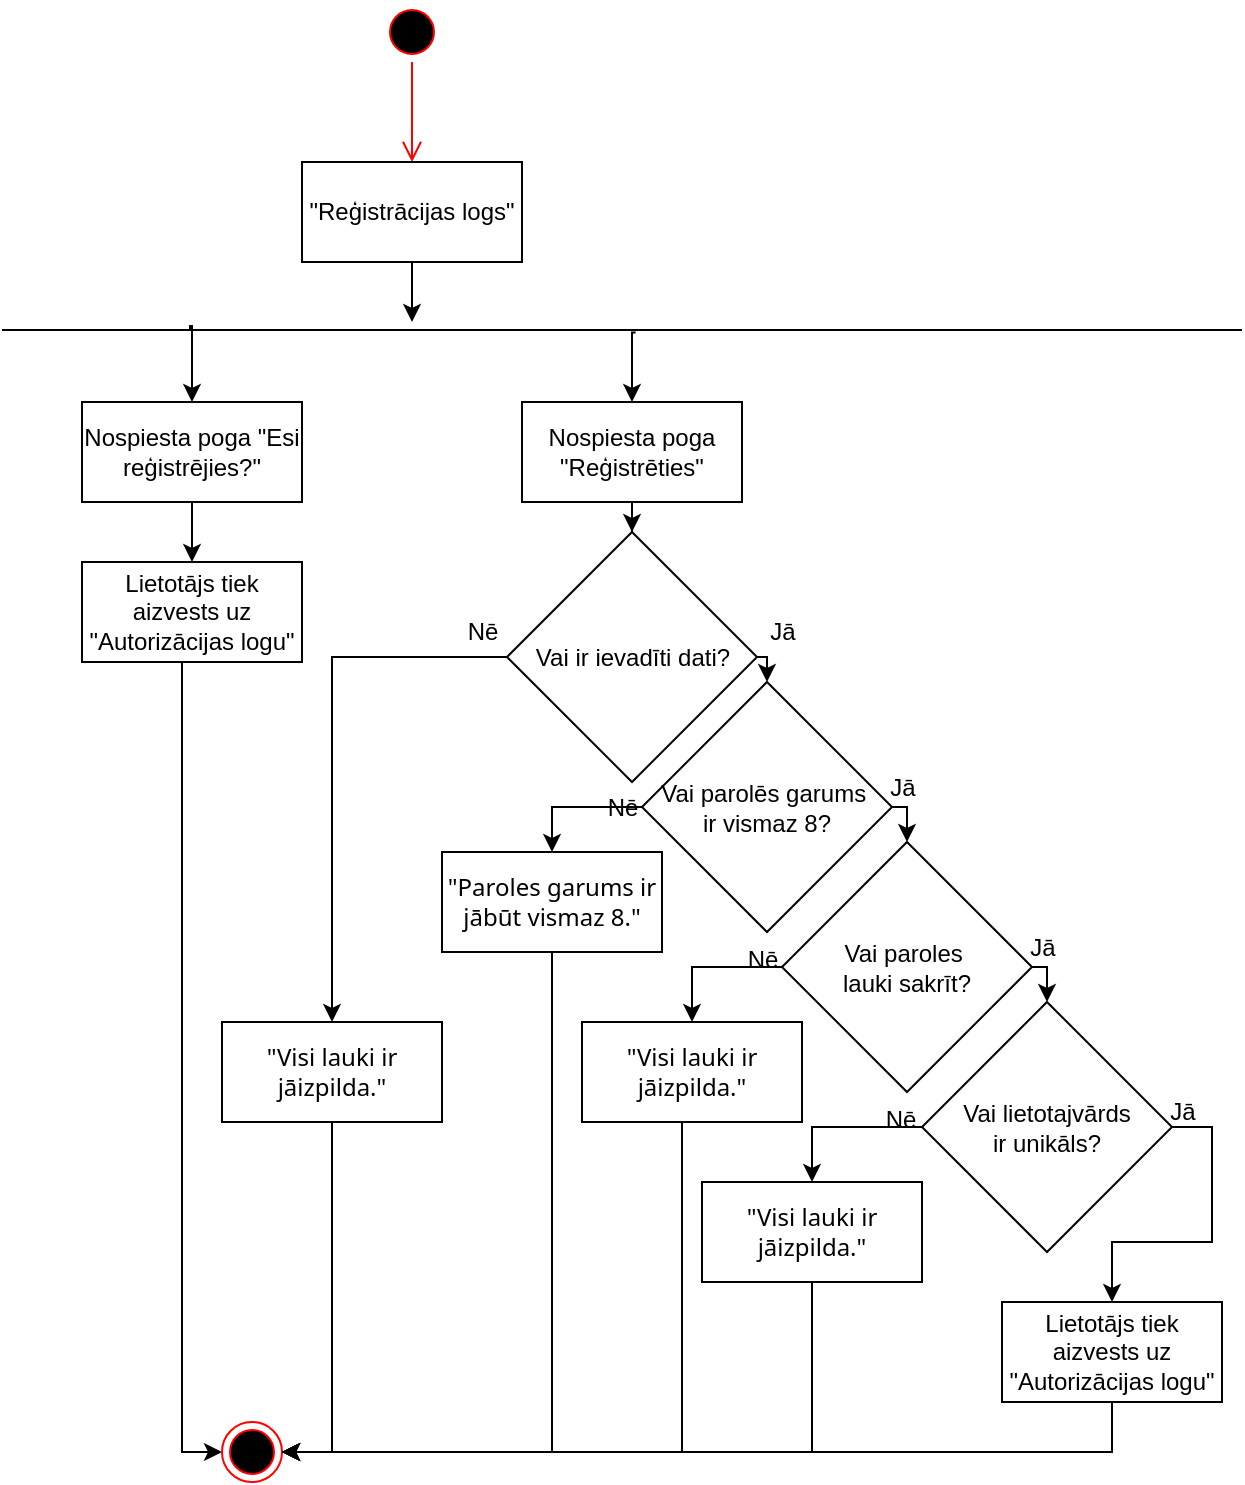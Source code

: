 <mxfile version="24.5.2" type="device">
  <diagram name="Page-1" id="zZq7VaybYD1DG1loLCVF">
    <mxGraphModel dx="1639" dy="901" grid="1" gridSize="10" guides="1" tooltips="1" connect="1" arrows="1" fold="1" page="1" pageScale="1" pageWidth="850" pageHeight="1100" math="0" shadow="0">
      <root>
        <mxCell id="0" />
        <mxCell id="1" parent="0" />
        <mxCell id="ikjYLwRMNx4tmdUfGQpT-4" value="" style="ellipse;html=1;shape=startState;fillColor=#000000;strokeColor=#ff0000;" parent="1" vertex="1">
          <mxGeometry x="410" y="100" width="30" height="30" as="geometry" />
        </mxCell>
        <mxCell id="ikjYLwRMNx4tmdUfGQpT-5" value="" style="edgeStyle=orthogonalEdgeStyle;html=1;verticalAlign=bottom;endArrow=open;endSize=8;strokeColor=#ff0000;rounded=0;entryX=0.5;entryY=0;entryDx=0;entryDy=0;" parent="1" source="ikjYLwRMNx4tmdUfGQpT-4" target="ikjYLwRMNx4tmdUfGQpT-7" edge="1">
          <mxGeometry relative="1" as="geometry">
            <mxPoint x="425" y="190" as="targetPoint" />
          </mxGeometry>
        </mxCell>
        <mxCell id="ikjYLwRMNx4tmdUfGQpT-9" style="edgeStyle=orthogonalEdgeStyle;rounded=0;orthogonalLoop=1;jettySize=auto;html=1;" parent="1" source="ikjYLwRMNx4tmdUfGQpT-7" target="ikjYLwRMNx4tmdUfGQpT-8" edge="1">
          <mxGeometry relative="1" as="geometry">
            <mxPoint x="425" y="250" as="targetPoint" />
            <Array as="points">
              <mxPoint x="425" y="260" />
              <mxPoint x="425" y="260" />
            </Array>
          </mxGeometry>
        </mxCell>
        <mxCell id="ikjYLwRMNx4tmdUfGQpT-7" value="&quot;Reģistrācijas logs&quot;" style="html=1;whiteSpace=wrap;" parent="1" vertex="1">
          <mxGeometry x="370" y="180" width="110" height="50" as="geometry" />
        </mxCell>
        <mxCell id="ikjYLwRMNx4tmdUfGQpT-8" value="" style="line;strokeWidth=1;fillColor=none;align=left;verticalAlign=middle;spacingTop=-1;spacingLeft=3;spacingRight=3;rotatable=0;labelPosition=right;points=[];portConstraint=eastwest;strokeColor=inherit;" parent="1" vertex="1">
          <mxGeometry x="220" y="260" width="620" height="8" as="geometry" />
        </mxCell>
        <mxCell id="ikjYLwRMNx4tmdUfGQpT-15" style="edgeStyle=orthogonalEdgeStyle;rounded=0;orthogonalLoop=1;jettySize=auto;html=1;" parent="1" source="ikjYLwRMNx4tmdUfGQpT-10" target="ikjYLwRMNx4tmdUfGQpT-14" edge="1">
          <mxGeometry relative="1" as="geometry" />
        </mxCell>
        <mxCell id="ikjYLwRMNx4tmdUfGQpT-10" value="Nospiesta poga &quot;Esi reģistrējies?&quot;" style="html=1;whiteSpace=wrap;" parent="1" vertex="1">
          <mxGeometry x="260" y="300" width="110" height="50" as="geometry" />
        </mxCell>
        <mxCell id="ikjYLwRMNx4tmdUfGQpT-19" style="edgeStyle=orthogonalEdgeStyle;rounded=0;orthogonalLoop=1;jettySize=auto;html=1;exitX=0.5;exitY=1;exitDx=0;exitDy=0;" parent="1" source="ikjYLwRMNx4tmdUfGQpT-11" target="ikjYLwRMNx4tmdUfGQpT-18" edge="1">
          <mxGeometry relative="1" as="geometry" />
        </mxCell>
        <mxCell id="ikjYLwRMNx4tmdUfGQpT-11" value="Nospiesta poga &quot;Reģistrēties&quot;" style="html=1;whiteSpace=wrap;" parent="1" vertex="1">
          <mxGeometry x="480" y="300" width="110" height="50" as="geometry" />
        </mxCell>
        <mxCell id="ikjYLwRMNx4tmdUfGQpT-12" style="edgeStyle=orthogonalEdgeStyle;rounded=0;orthogonalLoop=1;jettySize=auto;html=1;entryX=0.5;entryY=0;entryDx=0;entryDy=0;" parent="1" target="ikjYLwRMNx4tmdUfGQpT-10" edge="1">
          <mxGeometry relative="1" as="geometry">
            <mxPoint x="435" y="270" as="targetPoint" />
            <mxPoint x="315" y="264" as="sourcePoint" />
            <Array as="points">
              <mxPoint x="314" y="262" />
              <mxPoint x="315" y="262" />
            </Array>
          </mxGeometry>
        </mxCell>
        <mxCell id="ikjYLwRMNx4tmdUfGQpT-13" style="edgeStyle=orthogonalEdgeStyle;rounded=0;orthogonalLoop=1;jettySize=auto;html=1;exitX=0.511;exitY=0.65;exitDx=0;exitDy=0;exitPerimeter=0;" parent="1" source="ikjYLwRMNx4tmdUfGQpT-8" target="ikjYLwRMNx4tmdUfGQpT-11" edge="1">
          <mxGeometry relative="1" as="geometry">
            <mxPoint x="445" y="280" as="targetPoint" />
            <mxPoint x="445" y="250" as="sourcePoint" />
            <Array as="points">
              <mxPoint x="535" y="265" />
            </Array>
          </mxGeometry>
        </mxCell>
        <mxCell id="ikjYLwRMNx4tmdUfGQpT-17" style="edgeStyle=orthogonalEdgeStyle;rounded=0;orthogonalLoop=1;jettySize=auto;html=1;entryX=0;entryY=0.5;entryDx=0;entryDy=0;" parent="1" source="ikjYLwRMNx4tmdUfGQpT-14" target="ikjYLwRMNx4tmdUfGQpT-16" edge="1">
          <mxGeometry relative="1" as="geometry">
            <Array as="points">
              <mxPoint x="310" y="825" />
            </Array>
          </mxGeometry>
        </mxCell>
        <mxCell id="ikjYLwRMNx4tmdUfGQpT-14" value="Lietotājs tiek aizvests uz &quot;Autorizācijas logu&quot;" style="html=1;whiteSpace=wrap;" parent="1" vertex="1">
          <mxGeometry x="260" y="380" width="110" height="50" as="geometry" />
        </mxCell>
        <mxCell id="ikjYLwRMNx4tmdUfGQpT-16" value="" style="ellipse;html=1;shape=endState;fillColor=#000000;strokeColor=#ff0000;" parent="1" vertex="1">
          <mxGeometry x="330" y="810" width="30" height="30" as="geometry" />
        </mxCell>
        <mxCell id="ikjYLwRMNx4tmdUfGQpT-20" style="edgeStyle=orthogonalEdgeStyle;rounded=0;orthogonalLoop=1;jettySize=auto;html=1;exitX=0;exitY=0.5;exitDx=0;exitDy=0;" parent="1" source="ikjYLwRMNx4tmdUfGQpT-18" target="ikjYLwRMNx4tmdUfGQpT-22" edge="1">
          <mxGeometry relative="1" as="geometry">
            <mxPoint x="450" y="510" as="targetPoint" />
          </mxGeometry>
        </mxCell>
        <mxCell id="ikjYLwRMNx4tmdUfGQpT-26" style="edgeStyle=orthogonalEdgeStyle;rounded=0;orthogonalLoop=1;jettySize=auto;html=1;exitX=1;exitY=0.5;exitDx=0;exitDy=0;entryX=0.5;entryY=0;entryDx=0;entryDy=0;" parent="1" source="ikjYLwRMNx4tmdUfGQpT-18" target="6mkxioOwGyMka96JgoOP-1" edge="1">
          <mxGeometry relative="1" as="geometry" />
        </mxCell>
        <mxCell id="ikjYLwRMNx4tmdUfGQpT-18" value="Vai ir ievadīti dati?" style="rhombus;whiteSpace=wrap;html=1;" parent="1" vertex="1">
          <mxGeometry x="472.5" y="365" width="125" height="125" as="geometry" />
        </mxCell>
        <mxCell id="ikjYLwRMNx4tmdUfGQpT-28" style="edgeStyle=orthogonalEdgeStyle;rounded=0;orthogonalLoop=1;jettySize=auto;html=1;entryX=1;entryY=0.5;entryDx=0;entryDy=0;" parent="1" source="ikjYLwRMNx4tmdUfGQpT-22" target="ikjYLwRMNx4tmdUfGQpT-16" edge="1">
          <mxGeometry relative="1" as="geometry">
            <Array as="points">
              <mxPoint x="385" y="825" />
            </Array>
          </mxGeometry>
        </mxCell>
        <mxCell id="ikjYLwRMNx4tmdUfGQpT-22" value="&lt;div style=&quot;&quot;&gt;&lt;span style=&quot;font-family: ui-sans-serif, system-ui, sans-serif, &amp;quot;Apple Color Emoji&amp;quot;, &amp;quot;Segoe UI Emoji&amp;quot;, &amp;quot;Segoe UI Symbol&amp;quot;, &amp;quot;Noto Color Emoji&amp;quot;; background-color: initial;&quot;&gt;&quot;Visi lauki ir jāizpilda.&quot;&lt;/span&gt;&lt;/div&gt;" style="html=1;whiteSpace=wrap;align=center;" parent="1" vertex="1">
          <mxGeometry x="330" y="610" width="110" height="50" as="geometry" />
        </mxCell>
        <mxCell id="ikjYLwRMNx4tmdUfGQpT-23" value="Nē" style="text;html=1;align=center;verticalAlign=middle;resizable=0;points=[];autosize=1;strokeColor=none;fillColor=none;" parent="1" vertex="1">
          <mxGeometry x="440" y="400" width="40" height="30" as="geometry" />
        </mxCell>
        <mxCell id="ikjYLwRMNx4tmdUfGQpT-24" value="Jā" style="text;html=1;align=center;verticalAlign=middle;resizable=0;points=[];autosize=1;strokeColor=none;fillColor=none;" parent="1" vertex="1">
          <mxGeometry x="590" y="400" width="40" height="30" as="geometry" />
        </mxCell>
        <mxCell id="ikjYLwRMNx4tmdUfGQpT-27" style="edgeStyle=orthogonalEdgeStyle;rounded=0;orthogonalLoop=1;jettySize=auto;html=1;entryX=1;entryY=0.5;entryDx=0;entryDy=0;" parent="1" source="ikjYLwRMNx4tmdUfGQpT-25" target="ikjYLwRMNx4tmdUfGQpT-16" edge="1">
          <mxGeometry relative="1" as="geometry">
            <Array as="points">
              <mxPoint x="775" y="825" />
            </Array>
          </mxGeometry>
        </mxCell>
        <mxCell id="ikjYLwRMNx4tmdUfGQpT-25" value="&lt;div style=&quot;&quot;&gt;Lietotājs tiek aizvests uz &quot;Autorizācijas logu&quot;&lt;br&gt;&lt;/div&gt;" style="html=1;whiteSpace=wrap;align=center;" parent="1" vertex="1">
          <mxGeometry x="720" y="750" width="110" height="50" as="geometry" />
        </mxCell>
        <mxCell id="6mkxioOwGyMka96JgoOP-7" style="edgeStyle=orthogonalEdgeStyle;rounded=0;orthogonalLoop=1;jettySize=auto;html=1;exitX=1;exitY=0.5;exitDx=0;exitDy=0;entryX=0.5;entryY=0;entryDx=0;entryDy=0;" edge="1" parent="1" source="6mkxioOwGyMka96JgoOP-1" target="6mkxioOwGyMka96JgoOP-2">
          <mxGeometry relative="1" as="geometry" />
        </mxCell>
        <mxCell id="6mkxioOwGyMka96JgoOP-14" style="edgeStyle=orthogonalEdgeStyle;rounded=0;orthogonalLoop=1;jettySize=auto;html=1;exitX=0;exitY=0.5;exitDx=0;exitDy=0;entryX=0.5;entryY=0;entryDx=0;entryDy=0;" edge="1" parent="1" source="6mkxioOwGyMka96JgoOP-1" target="6mkxioOwGyMka96JgoOP-12">
          <mxGeometry relative="1" as="geometry" />
        </mxCell>
        <mxCell id="6mkxioOwGyMka96JgoOP-1" value="Vai parolēs garums&amp;nbsp;&lt;div&gt;ir vismaz 8?&lt;/div&gt;" style="rhombus;whiteSpace=wrap;html=1;" vertex="1" parent="1">
          <mxGeometry x="540" y="440" width="125" height="125" as="geometry" />
        </mxCell>
        <mxCell id="6mkxioOwGyMka96JgoOP-4" style="edgeStyle=orthogonalEdgeStyle;rounded=0;orthogonalLoop=1;jettySize=auto;html=1;exitX=1;exitY=0.5;exitDx=0;exitDy=0;entryX=0.5;entryY=0;entryDx=0;entryDy=0;" edge="1" parent="1" source="6mkxioOwGyMka96JgoOP-2" target="6mkxioOwGyMka96JgoOP-3">
          <mxGeometry relative="1" as="geometry" />
        </mxCell>
        <mxCell id="6mkxioOwGyMka96JgoOP-17" style="edgeStyle=orthogonalEdgeStyle;rounded=0;orthogonalLoop=1;jettySize=auto;html=1;exitX=0;exitY=0.5;exitDx=0;exitDy=0;entryX=0.5;entryY=0;entryDx=0;entryDy=0;" edge="1" parent="1" source="6mkxioOwGyMka96JgoOP-2" target="6mkxioOwGyMka96JgoOP-13">
          <mxGeometry relative="1" as="geometry" />
        </mxCell>
        <mxCell id="6mkxioOwGyMka96JgoOP-2" value="Vai paroles&amp;nbsp;&lt;div&gt;lauki sakrīt?&lt;/div&gt;" style="rhombus;whiteSpace=wrap;html=1;" vertex="1" parent="1">
          <mxGeometry x="610" y="520" width="125" height="125" as="geometry" />
        </mxCell>
        <mxCell id="6mkxioOwGyMka96JgoOP-18" style="edgeStyle=orthogonalEdgeStyle;rounded=0;orthogonalLoop=1;jettySize=auto;html=1;exitX=0;exitY=0.5;exitDx=0;exitDy=0;" edge="1" parent="1" source="6mkxioOwGyMka96JgoOP-3" target="6mkxioOwGyMka96JgoOP-16">
          <mxGeometry relative="1" as="geometry" />
        </mxCell>
        <mxCell id="6mkxioOwGyMka96JgoOP-28" style="edgeStyle=orthogonalEdgeStyle;rounded=0;orthogonalLoop=1;jettySize=auto;html=1;exitX=1;exitY=0.5;exitDx=0;exitDy=0;" edge="1" parent="1" source="6mkxioOwGyMka96JgoOP-3" target="ikjYLwRMNx4tmdUfGQpT-25">
          <mxGeometry relative="1" as="geometry">
            <Array as="points">
              <mxPoint x="825" y="663" />
              <mxPoint x="825" y="720" />
              <mxPoint x="775" y="720" />
            </Array>
          </mxGeometry>
        </mxCell>
        <mxCell id="6mkxioOwGyMka96JgoOP-3" value="Vai lietotajvārds&lt;div&gt;ir unikāls?&lt;/div&gt;" style="rhombus;whiteSpace=wrap;html=1;" vertex="1" parent="1">
          <mxGeometry x="680" y="600" width="125" height="125" as="geometry" />
        </mxCell>
        <mxCell id="6mkxioOwGyMka96JgoOP-9" value="Jā" style="text;html=1;align=center;verticalAlign=middle;resizable=0;points=[];autosize=1;strokeColor=none;fillColor=none;" vertex="1" parent="1">
          <mxGeometry x="790" y="640" width="40" height="30" as="geometry" />
        </mxCell>
        <mxCell id="6mkxioOwGyMka96JgoOP-10" value="Jā" style="text;html=1;align=center;verticalAlign=middle;resizable=0;points=[];autosize=1;strokeColor=none;fillColor=none;" vertex="1" parent="1">
          <mxGeometry x="720" y="558" width="40" height="30" as="geometry" />
        </mxCell>
        <mxCell id="6mkxioOwGyMka96JgoOP-11" value="Jā" style="text;html=1;align=center;verticalAlign=middle;resizable=0;points=[];autosize=1;strokeColor=none;fillColor=none;" vertex="1" parent="1">
          <mxGeometry x="650" y="478" width="40" height="30" as="geometry" />
        </mxCell>
        <mxCell id="6mkxioOwGyMka96JgoOP-15" style="edgeStyle=orthogonalEdgeStyle;rounded=0;orthogonalLoop=1;jettySize=auto;html=1;entryX=1;entryY=0.5;entryDx=0;entryDy=0;" edge="1" parent="1" source="6mkxioOwGyMka96JgoOP-12" target="ikjYLwRMNx4tmdUfGQpT-16">
          <mxGeometry relative="1" as="geometry">
            <Array as="points">
              <mxPoint x="495" y="825" />
            </Array>
          </mxGeometry>
        </mxCell>
        <mxCell id="6mkxioOwGyMka96JgoOP-12" value="&lt;div style=&quot;&quot;&gt;&lt;span style=&quot;font-family: ui-sans-serif, system-ui, sans-serif, &amp;quot;Apple Color Emoji&amp;quot;, &amp;quot;Segoe UI Emoji&amp;quot;, &amp;quot;Segoe UI Symbol&amp;quot;, &amp;quot;Noto Color Emoji&amp;quot;; background-color: initial;&quot;&gt;&quot;Paroles garums ir jābūt vismaz 8.&quot;&lt;/span&gt;&lt;/div&gt;" style="html=1;whiteSpace=wrap;align=center;" vertex="1" parent="1">
          <mxGeometry x="440" y="525" width="110" height="50" as="geometry" />
        </mxCell>
        <mxCell id="6mkxioOwGyMka96JgoOP-20" style="edgeStyle=orthogonalEdgeStyle;rounded=0;orthogonalLoop=1;jettySize=auto;html=1;entryX=1;entryY=0.5;entryDx=0;entryDy=0;" edge="1" parent="1" source="6mkxioOwGyMka96JgoOP-13" target="ikjYLwRMNx4tmdUfGQpT-16">
          <mxGeometry relative="1" as="geometry">
            <Array as="points">
              <mxPoint x="560" y="825" />
            </Array>
          </mxGeometry>
        </mxCell>
        <mxCell id="6mkxioOwGyMka96JgoOP-13" value="&lt;div style=&quot;&quot;&gt;&lt;span style=&quot;font-family: ui-sans-serif, system-ui, sans-serif, &amp;quot;Apple Color Emoji&amp;quot;, &amp;quot;Segoe UI Emoji&amp;quot;, &amp;quot;Segoe UI Symbol&amp;quot;, &amp;quot;Noto Color Emoji&amp;quot;; background-color: initial;&quot;&gt;&quot;Visi lauki ir jāizpilda.&quot;&lt;/span&gt;&lt;/div&gt;" style="html=1;whiteSpace=wrap;align=center;" vertex="1" parent="1">
          <mxGeometry x="510" y="610" width="110" height="50" as="geometry" />
        </mxCell>
        <mxCell id="6mkxioOwGyMka96JgoOP-19" style="edgeStyle=orthogonalEdgeStyle;rounded=0;orthogonalLoop=1;jettySize=auto;html=1;entryX=1;entryY=0.5;entryDx=0;entryDy=0;" edge="1" parent="1" source="6mkxioOwGyMka96JgoOP-16" target="ikjYLwRMNx4tmdUfGQpT-16">
          <mxGeometry relative="1" as="geometry">
            <Array as="points">
              <mxPoint x="625" y="825" />
            </Array>
          </mxGeometry>
        </mxCell>
        <mxCell id="6mkxioOwGyMka96JgoOP-16" value="&lt;div style=&quot;&quot;&gt;&lt;span style=&quot;font-family: ui-sans-serif, system-ui, sans-serif, &amp;quot;Apple Color Emoji&amp;quot;, &amp;quot;Segoe UI Emoji&amp;quot;, &amp;quot;Segoe UI Symbol&amp;quot;, &amp;quot;Noto Color Emoji&amp;quot;; background-color: initial;&quot;&gt;&quot;Visi lauki ir jāizpilda.&quot;&lt;/span&gt;&lt;/div&gt;" style="html=1;whiteSpace=wrap;align=center;" vertex="1" parent="1">
          <mxGeometry x="570" y="690" width="110" height="50" as="geometry" />
        </mxCell>
        <mxCell id="6mkxioOwGyMka96JgoOP-21" value="Nē" style="text;html=1;align=center;verticalAlign=middle;resizable=0;points=[];autosize=1;strokeColor=none;fillColor=none;" vertex="1" parent="1">
          <mxGeometry x="510" y="488" width="40" height="30" as="geometry" />
        </mxCell>
        <mxCell id="6mkxioOwGyMka96JgoOP-26" value="Nē" style="text;html=1;align=center;verticalAlign=middle;resizable=0;points=[];autosize=1;strokeColor=none;fillColor=none;" vertex="1" parent="1">
          <mxGeometry x="579.5" y="564" width="40" height="30" as="geometry" />
        </mxCell>
        <mxCell id="6mkxioOwGyMka96JgoOP-27" value="Nē" style="text;html=1;align=center;verticalAlign=middle;resizable=0;points=[];autosize=1;strokeColor=none;fillColor=none;" vertex="1" parent="1">
          <mxGeometry x="649" y="644" width="40" height="30" as="geometry" />
        </mxCell>
      </root>
    </mxGraphModel>
  </diagram>
</mxfile>
